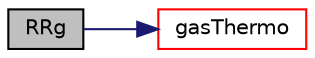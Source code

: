 digraph "RRg"
{
  bgcolor="transparent";
  edge [fontname="Helvetica",fontsize="10",labelfontname="Helvetica",labelfontsize="10"];
  node [fontname="Helvetica",fontsize="10",shape=record];
  rankdir="LR";
  Node24 [label="RRg",height=0.2,width=0.4,color="black", fillcolor="grey75", style="filled", fontcolor="black"];
  Node24 -> Node25 [color="midnightblue",fontsize="10",style="solid",fontname="Helvetica"];
  Node25 [label="gasThermo",height=0.2,width=0.4,color="red",URL="$a31533.html#a8a0cdbf2612ed04ba86a9b014610a9da",tooltip="Thermodynamic data of gases. "];
}
